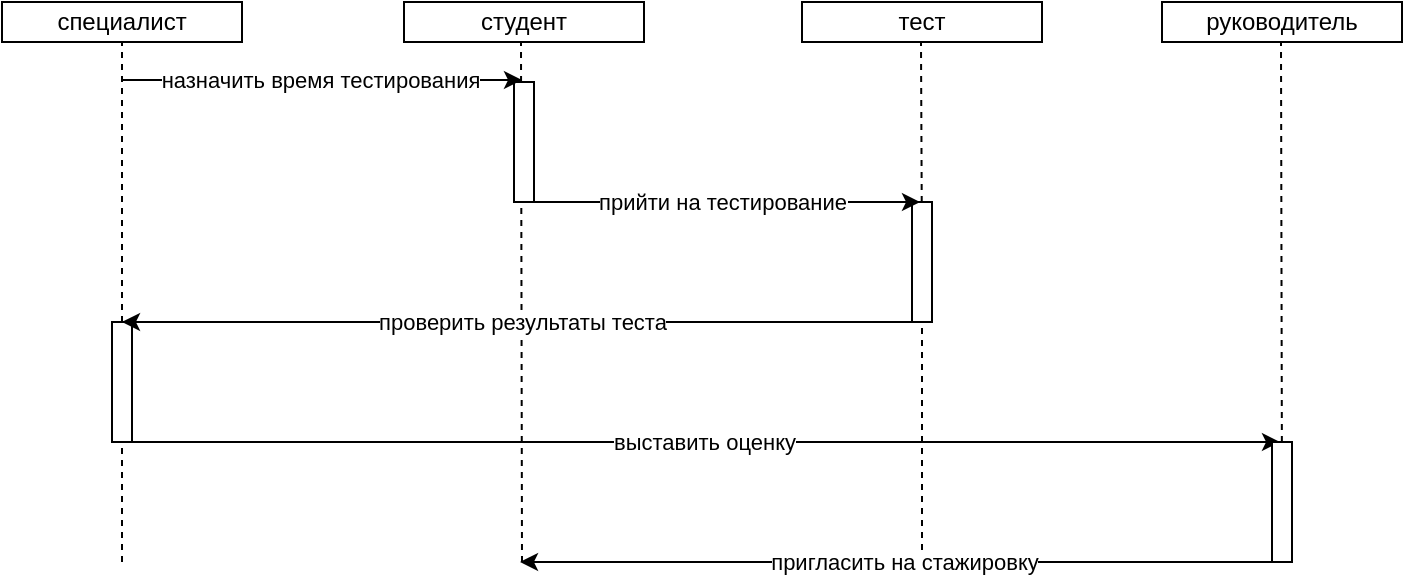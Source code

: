 <mxfile version="10.8.8" type="device"><diagram id="oUDpknMkcUxSAAXq70Xr" name="Page-1"><mxGraphModel dx="1394" dy="832" grid="1" gridSize="10" guides="1" tooltips="1" connect="1" arrows="1" fold="1" page="1" pageScale="1" pageWidth="827" pageHeight="1169" math="0" shadow="0"><root><mxCell id="0"/><mxCell id="1" parent="0"/><mxCell id="XKdWI8iMA92LbhaPpYU--1" value="специалист" style="rounded=0;whiteSpace=wrap;html=1;" parent="1" vertex="1"><mxGeometry x="71" y="40" width="120" height="20" as="geometry"/></mxCell><mxCell id="XKdWI8iMA92LbhaPpYU--2" value="студент" style="rounded=0;whiteSpace=wrap;html=1;" parent="1" vertex="1"><mxGeometry x="272" y="40" width="120" height="20" as="geometry"/></mxCell><mxCell id="XKdWI8iMA92LbhaPpYU--3" value="тест" style="rounded=0;whiteSpace=wrap;html=1;" parent="1" vertex="1"><mxGeometry x="471" y="40" width="120" height="20" as="geometry"/></mxCell><mxCell id="XKdWI8iMA92LbhaPpYU--4" value="руководитель" style="rounded=0;whiteSpace=wrap;html=1;" parent="1" vertex="1"><mxGeometry x="651" y="40" width="120" height="20" as="geometry"/></mxCell><mxCell id="XKdWI8iMA92LbhaPpYU--5" value="" style="endArrow=none;dashed=1;html=1;entryX=0.5;entryY=1;entryDx=0;entryDy=0;" parent="1" target="XKdWI8iMA92LbhaPpYU--1" edge="1" source="die1wz5lAeT6VOGDUnZM-4"><mxGeometry width="50" height="50" relative="1" as="geometry"><mxPoint x="131" y="320" as="sourcePoint"/><mxPoint x="121" y="80" as="targetPoint"/></mxGeometry></mxCell><mxCell id="XKdWI8iMA92LbhaPpYU--6" value="" style="endArrow=none;dashed=1;html=1;entryX=0.5;entryY=1;entryDx=0;entryDy=0;" parent="1" edge="1"><mxGeometry width="50" height="50" relative="1" as="geometry"><mxPoint x="331" y="320" as="sourcePoint"/><mxPoint x="330.5" y="60" as="targetPoint"/></mxGeometry></mxCell><mxCell id="XKdWI8iMA92LbhaPpYU--7" value="" style="endArrow=none;dashed=1;html=1;entryX=0.5;entryY=1;entryDx=0;entryDy=0;" parent="1" source="XKdWI8iMA92LbhaPpYU--16" edge="1"><mxGeometry width="50" height="50" relative="1" as="geometry"><mxPoint x="530.5" y="620" as="sourcePoint"/><mxPoint x="530.5" y="60" as="targetPoint"/></mxGeometry></mxCell><mxCell id="XKdWI8iMA92LbhaPpYU--8" value="" style="endArrow=none;dashed=1;html=1;entryX=0.5;entryY=1;entryDx=0;entryDy=0;" parent="1" source="XKdWI8iMA92LbhaPpYU--19" edge="1"><mxGeometry width="50" height="50" relative="1" as="geometry"><mxPoint x="710.5" y="620" as="sourcePoint"/><mxPoint x="710.5" y="60" as="targetPoint"/></mxGeometry></mxCell><mxCell id="XKdWI8iMA92LbhaPpYU--10" value="" style="rounded=0;whiteSpace=wrap;html=1;" parent="1" vertex="1"><mxGeometry x="327" y="80" width="10" height="60" as="geometry"/></mxCell><mxCell id="XKdWI8iMA92LbhaPpYU--11" value="назначить время тестирования" style="endArrow=classic;html=1;" parent="1" edge="1"><mxGeometry x="-0.01" width="50" height="50" relative="1" as="geometry"><mxPoint x="131" y="79" as="sourcePoint"/><mxPoint x="331" y="79" as="targetPoint"/><mxPoint as="offset"/></mxGeometry></mxCell><mxCell id="XKdWI8iMA92LbhaPpYU--16" value="" style="rounded=0;whiteSpace=wrap;html=1;" parent="1" vertex="1"><mxGeometry x="526" y="140" width="10" height="60" as="geometry"/></mxCell><mxCell id="XKdWI8iMA92LbhaPpYU--17" value="" style="endArrow=none;dashed=1;html=1;entryX=0.5;entryY=1;entryDx=0;entryDy=0;" parent="1" target="XKdWI8iMA92LbhaPpYU--16" edge="1"><mxGeometry width="50" height="50" relative="1" as="geometry"><mxPoint x="531" y="320" as="sourcePoint"/><mxPoint x="530.5" y="60" as="targetPoint"/></mxGeometry></mxCell><mxCell id="XKdWI8iMA92LbhaPpYU--18" value="выставить оценку" style="endArrow=classic;html=1;exitX=0.75;exitY=1;exitDx=0;exitDy=0;" parent="1" source="die1wz5lAeT6VOGDUnZM-4" edge="1"><mxGeometry width="50" height="50" relative="1" as="geometry"><mxPoint x="70" y="690" as="sourcePoint"/><mxPoint x="710" y="260" as="targetPoint"/></mxGeometry></mxCell><mxCell id="XKdWI8iMA92LbhaPpYU--19" value="" style="rounded=0;whiteSpace=wrap;html=1;" parent="1" vertex="1"><mxGeometry x="706" y="260" width="10" height="60" as="geometry"/></mxCell><mxCell id="XKdWI8iMA92LbhaPpYU--20" value="" style="endArrow=none;dashed=1;html=1;entryX=0.5;entryY=1;entryDx=0;entryDy=0;" parent="1" target="XKdWI8iMA92LbhaPpYU--19" edge="1"><mxGeometry width="50" height="50" relative="1" as="geometry"><mxPoint x="711" y="320" as="sourcePoint"/><mxPoint x="710.5" y="60" as="targetPoint"/></mxGeometry></mxCell><mxCell id="XKdWI8iMA92LbhaPpYU--21" value="пригласить на стажировку" style="endArrow=classic;html=1;exitX=0.75;exitY=1;exitDx=0;exitDy=0;" parent="1" source="XKdWI8iMA92LbhaPpYU--19" edge="1"><mxGeometry width="50" height="50" relative="1" as="geometry"><mxPoint x="70" y="690" as="sourcePoint"/><mxPoint x="330" y="320" as="targetPoint"/></mxGeometry></mxCell><mxCell id="die1wz5lAeT6VOGDUnZM-4" value="" style="rounded=0;whiteSpace=wrap;html=1;" vertex="1" parent="1"><mxGeometry x="126" y="200" width="10" height="60" as="geometry"/></mxCell><mxCell id="die1wz5lAeT6VOGDUnZM-5" value="" style="endArrow=none;dashed=1;html=1;entryX=0.5;entryY=1;entryDx=0;entryDy=0;" edge="1" parent="1" target="die1wz5lAeT6VOGDUnZM-4"><mxGeometry width="50" height="50" relative="1" as="geometry"><mxPoint x="131" y="320" as="sourcePoint"/><mxPoint x="131" y="60" as="targetPoint"/></mxGeometry></mxCell><mxCell id="XKdWI8iMA92LbhaPpYU--15" value="прийти на тестирование" style="endArrow=classic;html=1;" parent="1" edge="1"><mxGeometry x="0.01" width="50" height="50" relative="1" as="geometry"><mxPoint x="330" y="140" as="sourcePoint"/><mxPoint x="530" y="140" as="targetPoint"/><mxPoint as="offset"/></mxGeometry></mxCell><mxCell id="die1wz5lAeT6VOGDUnZM-2" value="проверить результаты теста" style="endArrow=classic;html=1;entryX=0.5;entryY=0;entryDx=0;entryDy=0;exitX=0.5;exitY=1;exitDx=0;exitDy=0;" edge="1" parent="1" source="XKdWI8iMA92LbhaPpYU--16" target="die1wz5lAeT6VOGDUnZM-4"><mxGeometry width="50" height="50" relative="1" as="geometry"><mxPoint x="530" y="230" as="sourcePoint"/><mxPoint x="520" y="210" as="targetPoint"/></mxGeometry></mxCell></root></mxGraphModel></diagram></mxfile>